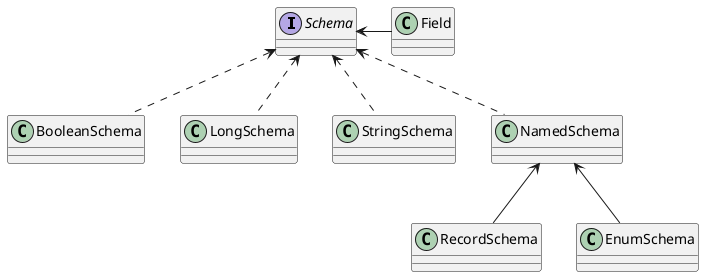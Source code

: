 @startuml

'skinparam linetype ortho

interface Schema

class BooleanSchema
class LongSchema
class StringSchema
class NamedSchema

class Field

Schema <.. BooleanSchema
Schema <.. LongSchema
Schema <.. StringSchema
Schema <.. NamedSchema

NamedSchema <-- RecordSchema
NamedSchema <-- EnumSchema



Schema <- Field



@enduml